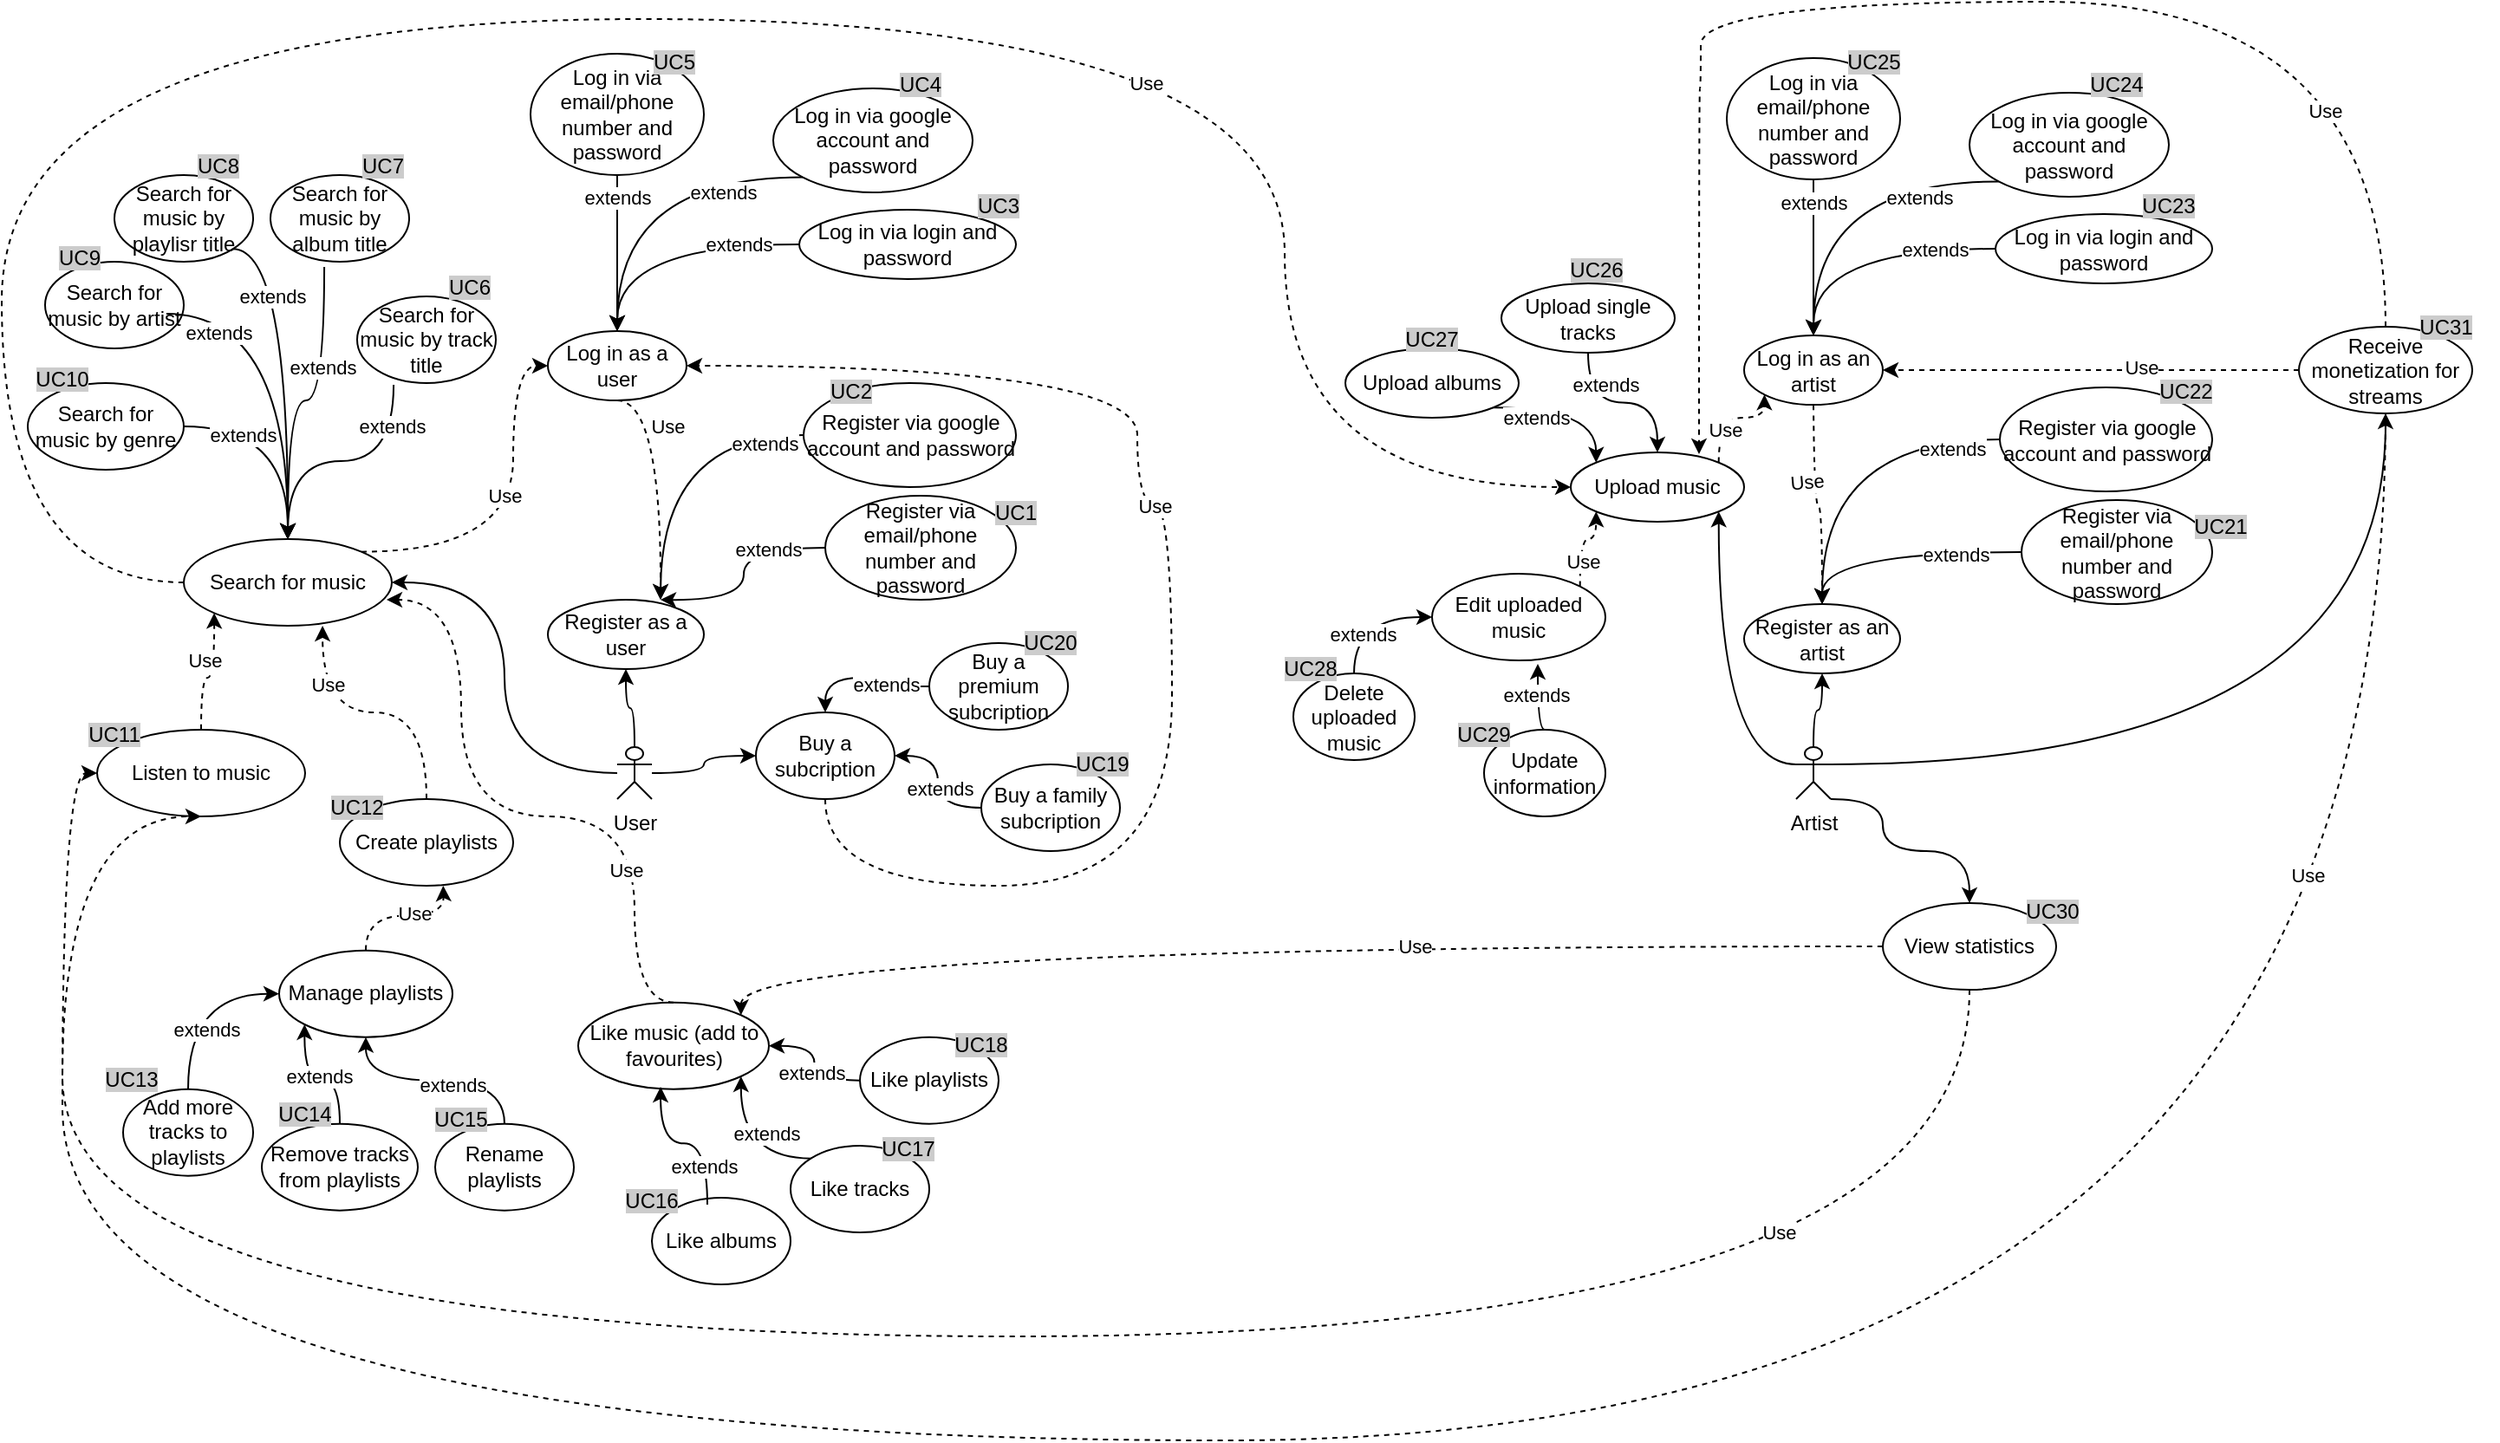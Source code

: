 <mxfile version="28.2.7">
  <diagram name="Страница — 1" id="knlP3AcClHmaZSEHz3yp">
    <mxGraphModel dx="1744" dy="946" grid="1" gridSize="10" guides="1" tooltips="1" connect="1" arrows="1" fold="1" page="1" pageScale="1" pageWidth="1600" pageHeight="900" background="#FFFFFF" math="0" shadow="0">
      <root>
        <mxCell id="0" />
        <mxCell id="1" parent="0" />
        <mxCell id="KXmqvFLp9fl_H49O6znO-7" style="edgeStyle=orthogonalEdgeStyle;rounded=0;orthogonalLoop=1;jettySize=auto;html=1;curved=1;entryX=0.5;entryY=1;entryDx=0;entryDy=0;" parent="1" source="KXmqvFLp9fl_H49O6znO-1" target="KXmqvFLp9fl_H49O6znO-29" edge="1">
          <mxGeometry relative="1" as="geometry">
            <mxPoint x="425" y="400" as="targetPoint" />
          </mxGeometry>
        </mxCell>
        <mxCell id="KXmqvFLp9fl_H49O6znO-23" style="edgeStyle=orthogonalEdgeStyle;rounded=0;orthogonalLoop=1;jettySize=auto;html=1;curved=1;entryX=1;entryY=0.5;entryDx=0;entryDy=0;" parent="1" source="KXmqvFLp9fl_H49O6znO-1" target="KXmqvFLp9fl_H49O6znO-44" edge="1">
          <mxGeometry relative="1" as="geometry">
            <mxPoint x="245" y="420" as="targetPoint" />
          </mxGeometry>
        </mxCell>
        <mxCell id="KXmqvFLp9fl_H49O6znO-98" style="edgeStyle=orthogonalEdgeStyle;rounded=0;orthogonalLoop=1;jettySize=auto;html=1;entryX=0;entryY=0.5;entryDx=0;entryDy=0;curved=1;" parent="1" source="KXmqvFLp9fl_H49O6znO-1" target="KXmqvFLp9fl_H49O6znO-97" edge="1">
          <mxGeometry relative="1" as="geometry" />
        </mxCell>
        <mxCell id="KXmqvFLp9fl_H49O6znO-1" value="User" style="shape=umlActor;verticalLabelPosition=bottom;verticalAlign=top;html=1;outlineConnect=0;" parent="1" vertex="1">
          <mxGeometry x="435" y="440" width="20" height="30" as="geometry" />
        </mxCell>
        <mxCell id="KXmqvFLp9fl_H49O6znO-133" style="edgeStyle=orthogonalEdgeStyle;rounded=0;orthogonalLoop=1;jettySize=auto;html=1;exitX=0.5;exitY=0;exitDx=0;exitDy=0;exitPerimeter=0;entryX=0.5;entryY=1;entryDx=0;entryDy=0;curved=1;" parent="1" source="KXmqvFLp9fl_H49O6znO-3" target="KXmqvFLp9fl_H49O6znO-123" edge="1">
          <mxGeometry relative="1" as="geometry" />
        </mxCell>
        <mxCell id="KXmqvFLp9fl_H49O6znO-154" style="edgeStyle=orthogonalEdgeStyle;rounded=0;orthogonalLoop=1;jettySize=auto;html=1;exitX=1;exitY=0.333;exitDx=0;exitDy=0;exitPerimeter=0;entryX=0.5;entryY=1;entryDx=0;entryDy=0;curved=1;" parent="1" source="KXmqvFLp9fl_H49O6znO-3" target="KXmqvFLp9fl_H49O6znO-152" edge="1">
          <mxGeometry relative="1" as="geometry" />
        </mxCell>
        <mxCell id="KXmqvFLp9fl_H49O6znO-159" style="edgeStyle=orthogonalEdgeStyle;rounded=0;orthogonalLoop=1;jettySize=auto;html=1;exitX=1;exitY=1;exitDx=0;exitDy=0;exitPerimeter=0;entryX=0.5;entryY=0;entryDx=0;entryDy=0;curved=1;" parent="1" source="KXmqvFLp9fl_H49O6znO-3" target="KXmqvFLp9fl_H49O6znO-157" edge="1">
          <mxGeometry relative="1" as="geometry">
            <Array as="points">
              <mxPoint x="1165" y="470" />
              <mxPoint x="1165" y="500" />
              <mxPoint x="1215" y="500" />
            </Array>
          </mxGeometry>
        </mxCell>
        <mxCell id="KXmqvFLp9fl_H49O6znO-3" value="Artist" style="shape=umlActor;verticalLabelPosition=bottom;verticalAlign=top;html=1;outlineConnect=0;" parent="1" vertex="1">
          <mxGeometry x="1115" y="440" width="20" height="30" as="geometry" />
        </mxCell>
        <mxCell id="KXmqvFLp9fl_H49O6znO-14" style="edgeStyle=orthogonalEdgeStyle;rounded=0;orthogonalLoop=1;jettySize=auto;html=1;dashed=1;entryX=0.5;entryY=0;entryDx=0;entryDy=0;curved=1;" parent="1" edge="1">
          <mxGeometry relative="1" as="geometry">
            <mxPoint x="435" y="240" as="sourcePoint" />
            <mxPoint x="460" y="355" as="targetPoint" />
          </mxGeometry>
        </mxCell>
        <mxCell id="KXmqvFLp9fl_H49O6znO-15" value="Use" style="edgeLabel;html=1;align=center;verticalAlign=middle;resizable=0;points=[];" parent="KXmqvFLp9fl_H49O6znO-14" vertex="1" connectable="0">
          <mxGeometry x="-0.137" y="4" relative="1" as="geometry">
            <mxPoint x="-1" y="-21" as="offset" />
          </mxGeometry>
        </mxCell>
        <mxCell id="KXmqvFLp9fl_H49O6znO-31" style="edgeStyle=orthogonalEdgeStyle;rounded=0;orthogonalLoop=1;jettySize=auto;html=1;entryX=0.5;entryY=0;entryDx=0;entryDy=0;curved=1;" parent="1" source="KXmqvFLp9fl_H49O6znO-18" edge="1">
          <mxGeometry relative="1" as="geometry">
            <mxPoint x="460" y="355" as="targetPoint" />
          </mxGeometry>
        </mxCell>
        <mxCell id="KXmqvFLp9fl_H49O6znO-35" value="extends" style="edgeLabel;html=1;align=center;verticalAlign=middle;resizable=0;points=[];" parent="KXmqvFLp9fl_H49O6znO-31" vertex="1" connectable="0">
          <mxGeometry x="-0.467" y="1" relative="1" as="geometry">
            <mxPoint as="offset" />
          </mxGeometry>
        </mxCell>
        <mxCell id="KXmqvFLp9fl_H49O6znO-18" value="Register via email/phone number and password" style="ellipse;whiteSpace=wrap;html=1;align=center;" parent="1" vertex="1">
          <mxGeometry x="555" y="295" width="110" height="60" as="geometry" />
        </mxCell>
        <mxCell id="KXmqvFLp9fl_H49O6znO-30" style="edgeStyle=orthogonalEdgeStyle;rounded=0;orthogonalLoop=1;jettySize=auto;html=1;exitX=0;exitY=0.5;exitDx=0;exitDy=0;entryX=0.5;entryY=0;entryDx=0;entryDy=0;curved=1;" parent="1" source="KXmqvFLp9fl_H49O6znO-19" edge="1">
          <mxGeometry relative="1" as="geometry">
            <mxPoint x="460" y="355" as="targetPoint" />
          </mxGeometry>
        </mxCell>
        <mxCell id="KXmqvFLp9fl_H49O6znO-34" value="extends" style="edgeLabel;html=1;align=center;verticalAlign=middle;resizable=0;points=[];" parent="KXmqvFLp9fl_H49O6znO-30" vertex="1" connectable="0">
          <mxGeometry x="-0.512" y="16" relative="1" as="geometry">
            <mxPoint x="20" y="-11" as="offset" />
          </mxGeometry>
        </mxCell>
        <mxCell id="KXmqvFLp9fl_H49O6znO-19" value="Register via google account and password" style="ellipse;whiteSpace=wrap;html=1;align=center;" parent="1" vertex="1">
          <mxGeometry x="542.5" y="230" width="122.5" height="60" as="geometry" />
        </mxCell>
        <mxCell id="KXmqvFLp9fl_H49O6znO-20" value="Log in via email/phone number and password" style="ellipse;whiteSpace=wrap;html=1;align=center;" parent="1" vertex="1">
          <mxGeometry x="385" y="40" width="100" height="70" as="geometry" />
        </mxCell>
        <mxCell id="KXmqvFLp9fl_H49O6znO-21" value="Log in via google account and password" style="ellipse;whiteSpace=wrap;html=1;align=center;" parent="1" vertex="1">
          <mxGeometry x="525" y="60" width="115" height="60" as="geometry" />
        </mxCell>
        <mxCell id="KXmqvFLp9fl_H49O6znO-22" value="Log in via login and password" style="ellipse;whiteSpace=wrap;html=1;align=center;" parent="1" vertex="1">
          <mxGeometry x="540" y="130" width="125" height="40" as="geometry" />
        </mxCell>
        <mxCell id="KXmqvFLp9fl_H49O6znO-24" value="Search for music by track title" style="ellipse;whiteSpace=wrap;html=1;align=center;" parent="1" vertex="1">
          <mxGeometry x="285" y="180" width="80" height="50" as="geometry" />
        </mxCell>
        <mxCell id="KXmqvFLp9fl_H49O6znO-25" value="Search for music by genre" style="ellipse;whiteSpace=wrap;html=1;align=center;" parent="1" vertex="1">
          <mxGeometry x="95" y="230" width="90" height="50" as="geometry" />
        </mxCell>
        <mxCell id="KXmqvFLp9fl_H49O6znO-26" value="Search for music by artist" style="ellipse;whiteSpace=wrap;html=1;align=center;" parent="1" vertex="1">
          <mxGeometry x="105" y="160" width="80" height="50" as="geometry" />
        </mxCell>
        <mxCell id="KXmqvFLp9fl_H49O6znO-27" value="Search for music by album title" style="ellipse;whiteSpace=wrap;html=1;align=center;" parent="1" vertex="1">
          <mxGeometry x="235" y="110" width="80" height="50" as="geometry" />
        </mxCell>
        <mxCell id="KXmqvFLp9fl_H49O6znO-28" value="Search for music by playlisr title" style="ellipse;whiteSpace=wrap;html=1;align=center;" parent="1" vertex="1">
          <mxGeometry x="145" y="110" width="80" height="50" as="geometry" />
        </mxCell>
        <mxCell id="KXmqvFLp9fl_H49O6znO-29" value="Register as a user" style="ellipse;whiteSpace=wrap;html=1;align=center;" parent="1" vertex="1">
          <mxGeometry x="395" y="355" width="90" height="40" as="geometry" />
        </mxCell>
        <mxCell id="KXmqvFLp9fl_H49O6znO-37" value="Log in as a user" style="ellipse;whiteSpace=wrap;html=1;align=center;" parent="1" vertex="1">
          <mxGeometry x="395" y="200" width="80" height="40" as="geometry" />
        </mxCell>
        <mxCell id="KXmqvFLp9fl_H49O6znO-38" style="edgeStyle=orthogonalEdgeStyle;rounded=0;orthogonalLoop=1;jettySize=auto;html=1;exitX=0.5;exitY=1;exitDx=0;exitDy=0;entryX=0.5;entryY=0;entryDx=0;entryDy=0;curved=1;" parent="1" source="KXmqvFLp9fl_H49O6znO-20" target="KXmqvFLp9fl_H49O6znO-37" edge="1">
          <mxGeometry relative="1" as="geometry">
            <mxPoint x="578" y="150" as="sourcePoint" />
            <mxPoint x="495" y="245" as="targetPoint" />
          </mxGeometry>
        </mxCell>
        <mxCell id="KXmqvFLp9fl_H49O6znO-39" value="extends" style="edgeLabel;html=1;align=center;verticalAlign=middle;resizable=0;points=[];" parent="KXmqvFLp9fl_H49O6znO-38" vertex="1" connectable="0">
          <mxGeometry x="-0.512" y="16" relative="1" as="geometry">
            <mxPoint x="-16" y="-9" as="offset" />
          </mxGeometry>
        </mxCell>
        <mxCell id="KXmqvFLp9fl_H49O6znO-40" style="edgeStyle=orthogonalEdgeStyle;rounded=0;orthogonalLoop=1;jettySize=auto;html=1;exitX=0;exitY=1;exitDx=0;exitDy=0;curved=1;" parent="1" source="KXmqvFLp9fl_H49O6znO-21" edge="1">
          <mxGeometry relative="1" as="geometry">
            <mxPoint x="554.998" y="119.999" as="sourcePoint" />
            <mxPoint x="435" y="200" as="targetPoint" />
          </mxGeometry>
        </mxCell>
        <mxCell id="KXmqvFLp9fl_H49O6znO-41" value="extends" style="edgeLabel;html=1;align=center;verticalAlign=middle;resizable=0;points=[];" parent="KXmqvFLp9fl_H49O6znO-40" vertex="1" connectable="0">
          <mxGeometry x="-0.512" y="16" relative="1" as="geometry">
            <mxPoint x="1" y="-7" as="offset" />
          </mxGeometry>
        </mxCell>
        <mxCell id="KXmqvFLp9fl_H49O6znO-42" style="edgeStyle=orthogonalEdgeStyle;rounded=0;orthogonalLoop=1;jettySize=auto;html=1;exitX=0;exitY=0.5;exitDx=0;exitDy=0;curved=1;entryX=0.5;entryY=0;entryDx=0;entryDy=0;" parent="1" source="KXmqvFLp9fl_H49O6znO-22" target="KXmqvFLp9fl_H49O6znO-37" edge="1">
          <mxGeometry relative="1" as="geometry">
            <mxPoint x="612" y="170" as="sourcePoint" />
            <mxPoint x="505" y="259" as="targetPoint" />
          </mxGeometry>
        </mxCell>
        <mxCell id="KXmqvFLp9fl_H49O6znO-43" value="extends" style="edgeLabel;html=1;align=center;verticalAlign=middle;resizable=0;points=[];" parent="KXmqvFLp9fl_H49O6znO-42" vertex="1" connectable="0">
          <mxGeometry x="-0.512" y="16" relative="1" as="geometry">
            <mxPoint x="3" y="-16" as="offset" />
          </mxGeometry>
        </mxCell>
        <mxCell id="KXmqvFLp9fl_H49O6znO-89" style="edgeStyle=orthogonalEdgeStyle;rounded=0;orthogonalLoop=1;jettySize=auto;html=1;exitX=1;exitY=0;exitDx=0;exitDy=0;entryX=0;entryY=0.5;entryDx=0;entryDy=0;curved=1;dashed=1;" parent="1" source="KXmqvFLp9fl_H49O6znO-44" target="KXmqvFLp9fl_H49O6znO-37" edge="1">
          <mxGeometry relative="1" as="geometry">
            <Array as="points">
              <mxPoint x="375" y="327" />
              <mxPoint x="375" y="220" />
            </Array>
          </mxGeometry>
        </mxCell>
        <mxCell id="KXmqvFLp9fl_H49O6znO-90" value="Use" style="edgeLabel;html=1;align=center;verticalAlign=middle;resizable=0;points=[];" parent="KXmqvFLp9fl_H49O6znO-89" vertex="1" connectable="0">
          <mxGeometry x="-0.065" y="3" relative="1" as="geometry">
            <mxPoint x="-2" y="-20" as="offset" />
          </mxGeometry>
        </mxCell>
        <mxCell id="tTK9sxpmBcT9ZHNjT3en-4" style="edgeStyle=orthogonalEdgeStyle;rounded=0;orthogonalLoop=1;jettySize=auto;html=1;entryX=0;entryY=0.5;entryDx=0;entryDy=0;exitX=0;exitY=0.5;exitDx=0;exitDy=0;curved=1;dashed=1;" parent="1" source="KXmqvFLp9fl_H49O6znO-44" target="KXmqvFLp9fl_H49O6znO-134" edge="1">
          <mxGeometry relative="1" as="geometry">
            <Array as="points">
              <mxPoint x="80" y="345" />
              <mxPoint x="80" y="20" />
              <mxPoint x="820" y="20" />
              <mxPoint x="820" y="290" />
            </Array>
          </mxGeometry>
        </mxCell>
        <mxCell id="tTK9sxpmBcT9ZHNjT3en-5" value="Use" style="edgeLabel;html=1;align=center;verticalAlign=middle;resizable=0;points=[];" parent="tTK9sxpmBcT9ZHNjT3en-4" vertex="1" connectable="0">
          <mxGeometry x="0.357" y="-37" relative="1" as="geometry">
            <mxPoint x="1" as="offset" />
          </mxGeometry>
        </mxCell>
        <mxCell id="KXmqvFLp9fl_H49O6znO-44" value="Search for music" style="ellipse;whiteSpace=wrap;html=1;align=center;" parent="1" vertex="1">
          <mxGeometry x="185" y="320" width="120" height="50" as="geometry" />
        </mxCell>
        <mxCell id="KXmqvFLp9fl_H49O6znO-45" style="edgeStyle=orthogonalEdgeStyle;rounded=0;orthogonalLoop=1;jettySize=auto;html=1;entryX=0.5;entryY=0;entryDx=0;entryDy=0;curved=1;exitX=1;exitY=0.5;exitDx=0;exitDy=0;" parent="1" source="KXmqvFLp9fl_H49O6znO-25" target="KXmqvFLp9fl_H49O6znO-44" edge="1">
          <mxGeometry relative="1" as="geometry">
            <mxPoint x="330" y="290" as="sourcePoint" />
            <mxPoint x="235" y="320" as="targetPoint" />
          </mxGeometry>
        </mxCell>
        <mxCell id="KXmqvFLp9fl_H49O6znO-46" value="extends" style="edgeLabel;html=1;align=center;verticalAlign=middle;resizable=0;points=[];" parent="KXmqvFLp9fl_H49O6znO-45" vertex="1" connectable="0">
          <mxGeometry x="-0.467" y="1" relative="1" as="geometry">
            <mxPoint y="6" as="offset" />
          </mxGeometry>
        </mxCell>
        <mxCell id="KXmqvFLp9fl_H49O6znO-47" style="edgeStyle=orthogonalEdgeStyle;rounded=0;orthogonalLoop=1;jettySize=auto;html=1;entryX=0.5;entryY=0;entryDx=0;entryDy=0;curved=1;exitX=1;exitY=0.5;exitDx=0;exitDy=0;" parent="1" target="KXmqvFLp9fl_H49O6znO-44" edge="1">
          <mxGeometry relative="1" as="geometry">
            <mxPoint x="175" y="190" as="sourcePoint" />
            <mxPoint x="225" y="255" as="targetPoint" />
          </mxGeometry>
        </mxCell>
        <mxCell id="KXmqvFLp9fl_H49O6znO-48" value="extends" style="edgeLabel;html=1;align=center;verticalAlign=middle;resizable=0;points=[];" parent="KXmqvFLp9fl_H49O6znO-47" vertex="1" connectable="0">
          <mxGeometry x="-0.467" y="1" relative="1" as="geometry">
            <mxPoint x="-23" y="11" as="offset" />
          </mxGeometry>
        </mxCell>
        <mxCell id="KXmqvFLp9fl_H49O6znO-49" style="edgeStyle=orthogonalEdgeStyle;rounded=0;orthogonalLoop=1;jettySize=auto;html=1;curved=1;exitX=1;exitY=1;exitDx=0;exitDy=0;" parent="1" source="KXmqvFLp9fl_H49O6znO-28" edge="1">
          <mxGeometry relative="1" as="geometry">
            <mxPoint x="235" y="250" as="sourcePoint" />
            <mxPoint x="245" y="320" as="targetPoint" />
          </mxGeometry>
        </mxCell>
        <mxCell id="KXmqvFLp9fl_H49O6znO-50" value="extends" style="edgeLabel;html=1;align=center;verticalAlign=middle;resizable=0;points=[];" parent="KXmqvFLp9fl_H49O6znO-49" vertex="1" connectable="0">
          <mxGeometry x="-0.467" y="1" relative="1" as="geometry">
            <mxPoint x="-11" y="6" as="offset" />
          </mxGeometry>
        </mxCell>
        <mxCell id="KXmqvFLp9fl_H49O6znO-51" style="edgeStyle=orthogonalEdgeStyle;rounded=0;orthogonalLoop=1;jettySize=auto;html=1;curved=1;exitX=0.388;exitY=1.06;exitDx=0;exitDy=0;exitPerimeter=0;entryX=0.5;entryY=0;entryDx=0;entryDy=0;" parent="1" source="KXmqvFLp9fl_H49O6znO-27" target="KXmqvFLp9fl_H49O6znO-44" edge="1">
          <mxGeometry relative="1" as="geometry">
            <mxPoint x="235" y="240" as="sourcePoint" />
            <mxPoint x="267" y="407" as="targetPoint" />
          </mxGeometry>
        </mxCell>
        <mxCell id="KXmqvFLp9fl_H49O6znO-52" value="extends" style="edgeLabel;html=1;align=center;verticalAlign=middle;resizable=0;points=[];" parent="KXmqvFLp9fl_H49O6znO-51" vertex="1" connectable="0">
          <mxGeometry x="-0.467" y="1" relative="1" as="geometry">
            <mxPoint x="-2" y="10" as="offset" />
          </mxGeometry>
        </mxCell>
        <mxCell id="KXmqvFLp9fl_H49O6znO-53" style="edgeStyle=orthogonalEdgeStyle;rounded=0;orthogonalLoop=1;jettySize=auto;html=1;curved=1;exitX=0.263;exitY=1.02;exitDx=0;exitDy=0;exitPerimeter=0;" parent="1" source="KXmqvFLp9fl_H49O6znO-24" edge="1">
          <mxGeometry relative="1" as="geometry">
            <mxPoint x="285" y="230" as="sourcePoint" />
            <mxPoint x="245" y="320" as="targetPoint" />
          </mxGeometry>
        </mxCell>
        <mxCell id="KXmqvFLp9fl_H49O6znO-54" value="extends" style="edgeLabel;html=1;align=center;verticalAlign=middle;resizable=0;points=[];" parent="KXmqvFLp9fl_H49O6znO-53" vertex="1" connectable="0">
          <mxGeometry x="-0.467" y="1" relative="1" as="geometry">
            <mxPoint x="-2" y="-16" as="offset" />
          </mxGeometry>
        </mxCell>
        <mxCell id="KXmqvFLp9fl_H49O6znO-55" value="Listen to music" style="ellipse;whiteSpace=wrap;html=1;align=center;" parent="1" vertex="1">
          <mxGeometry x="135" y="430" width="120" height="50" as="geometry" />
        </mxCell>
        <mxCell id="KXmqvFLp9fl_H49O6znO-56" style="edgeStyle=orthogonalEdgeStyle;rounded=0;orthogonalLoop=1;jettySize=auto;html=1;dashed=1;entryX=0;entryY=1;entryDx=0;entryDy=0;curved=1;exitX=0.5;exitY=0;exitDx=0;exitDy=0;" parent="1" source="KXmqvFLp9fl_H49O6znO-55" target="KXmqvFLp9fl_H49O6znO-44" edge="1">
          <mxGeometry relative="1" as="geometry">
            <mxPoint x="245" y="420" as="sourcePoint" />
            <mxPoint x="270" y="535" as="targetPoint" />
          </mxGeometry>
        </mxCell>
        <mxCell id="KXmqvFLp9fl_H49O6znO-57" value="Use" style="edgeLabel;html=1;align=center;verticalAlign=middle;resizable=0;points=[];" parent="KXmqvFLp9fl_H49O6znO-56" vertex="1" connectable="0">
          <mxGeometry x="-0.137" y="4" relative="1" as="geometry">
            <mxPoint x="-1" y="-6" as="offset" />
          </mxGeometry>
        </mxCell>
        <mxCell id="KXmqvFLp9fl_H49O6znO-58" value="Create playlists" style="ellipse;whiteSpace=wrap;html=1;align=center;" parent="1" vertex="1">
          <mxGeometry x="275" y="470" width="100" height="50" as="geometry" />
        </mxCell>
        <mxCell id="KXmqvFLp9fl_H49O6znO-66" style="edgeStyle=orthogonalEdgeStyle;rounded=0;orthogonalLoop=1;jettySize=auto;html=1;entryX=0;entryY=1;entryDx=0;entryDy=0;curved=1;dashed=1;" parent="1" source="KXmqvFLp9fl_H49O6znO-59" edge="1">
          <mxGeometry relative="1" as="geometry">
            <mxPoint x="334.645" y="519.998" as="targetPoint" />
          </mxGeometry>
        </mxCell>
        <mxCell id="KXmqvFLp9fl_H49O6znO-67" value="Use" style="edgeLabel;html=1;align=center;verticalAlign=middle;resizable=0;points=[];" parent="KXmqvFLp9fl_H49O6znO-66" vertex="1" connectable="0">
          <mxGeometry x="0.147" y="2" relative="1" as="geometry">
            <mxPoint as="offset" />
          </mxGeometry>
        </mxCell>
        <mxCell id="KXmqvFLp9fl_H49O6znO-59" value="Manage playlists" style="ellipse;whiteSpace=wrap;html=1;align=center;" parent="1" vertex="1">
          <mxGeometry x="240" y="557.32" width="100" height="50" as="geometry" />
        </mxCell>
        <mxCell id="KXmqvFLp9fl_H49O6znO-60" value="Add more tracks to playlists" style="ellipse;whiteSpace=wrap;html=1;align=center;" parent="1" vertex="1">
          <mxGeometry x="150" y="637.32" width="75" height="50" as="geometry" />
        </mxCell>
        <mxCell id="KXmqvFLp9fl_H49O6znO-70" style="edgeStyle=orthogonalEdgeStyle;rounded=0;orthogonalLoop=1;jettySize=auto;html=1;entryX=0;entryY=1;entryDx=0;entryDy=0;curved=1;" parent="1" source="KXmqvFLp9fl_H49O6znO-61" target="KXmqvFLp9fl_H49O6znO-59" edge="1">
          <mxGeometry relative="1" as="geometry" />
        </mxCell>
        <mxCell id="KXmqvFLp9fl_H49O6znO-73" value="extends" style="edgeLabel;html=1;align=center;verticalAlign=middle;resizable=0;points=[];" parent="KXmqvFLp9fl_H49O6znO-70" vertex="1" connectable="0">
          <mxGeometry x="-0.037" y="-3" relative="1" as="geometry">
            <mxPoint as="offset" />
          </mxGeometry>
        </mxCell>
        <mxCell id="KXmqvFLp9fl_H49O6znO-61" value="Remove tracks from playlists" style="ellipse;whiteSpace=wrap;html=1;align=center;" parent="1" vertex="1">
          <mxGeometry x="230" y="657.32" width="90" height="50" as="geometry" />
        </mxCell>
        <mxCell id="KXmqvFLp9fl_H49O6znO-71" style="edgeStyle=orthogonalEdgeStyle;rounded=0;orthogonalLoop=1;jettySize=auto;html=1;entryX=0.5;entryY=1;entryDx=0;entryDy=0;curved=1;" parent="1" source="KXmqvFLp9fl_H49O6znO-63" target="KXmqvFLp9fl_H49O6znO-59" edge="1">
          <mxGeometry relative="1" as="geometry" />
        </mxCell>
        <mxCell id="KXmqvFLp9fl_H49O6znO-74" value="extends" style="edgeLabel;html=1;align=center;verticalAlign=middle;resizable=0;points=[];" parent="KXmqvFLp9fl_H49O6znO-71" vertex="1" connectable="0">
          <mxGeometry x="-0.143" y="2" relative="1" as="geometry">
            <mxPoint as="offset" />
          </mxGeometry>
        </mxCell>
        <mxCell id="KXmqvFLp9fl_H49O6znO-63" value="Rename playlists" style="ellipse;whiteSpace=wrap;html=1;align=center;" parent="1" vertex="1">
          <mxGeometry x="330" y="657.32" width="80" height="50" as="geometry" />
        </mxCell>
        <mxCell id="KXmqvFLp9fl_H49O6znO-64" style="edgeStyle=orthogonalEdgeStyle;rounded=0;orthogonalLoop=1;jettySize=auto;html=1;entryX=0.667;entryY=1;entryDx=0;entryDy=0;entryPerimeter=0;curved=1;dashed=1;" parent="1" source="KXmqvFLp9fl_H49O6znO-58" target="KXmqvFLp9fl_H49O6znO-44" edge="1">
          <mxGeometry relative="1" as="geometry" />
        </mxCell>
        <mxCell id="KXmqvFLp9fl_H49O6znO-65" value="Use" style="edgeLabel;html=1;align=center;verticalAlign=middle;resizable=0;points=[];" parent="KXmqvFLp9fl_H49O6znO-64" vertex="1" connectable="0">
          <mxGeometry x="0.575" y="-3" relative="1" as="geometry">
            <mxPoint as="offset" />
          </mxGeometry>
        </mxCell>
        <mxCell id="KXmqvFLp9fl_H49O6znO-69" style="edgeStyle=orthogonalEdgeStyle;rounded=0;orthogonalLoop=1;jettySize=auto;html=1;entryX=0;entryY=0.5;entryDx=0;entryDy=0;curved=1;exitX=0.5;exitY=0;exitDx=0;exitDy=0;" parent="1" source="KXmqvFLp9fl_H49O6znO-60" target="KXmqvFLp9fl_H49O6znO-59" edge="1">
          <mxGeometry relative="1" as="geometry" />
        </mxCell>
        <mxCell id="KXmqvFLp9fl_H49O6znO-72" value="extends" style="edgeLabel;html=1;align=center;verticalAlign=middle;resizable=0;points=[];" parent="KXmqvFLp9fl_H49O6znO-69" vertex="1" connectable="0">
          <mxGeometry x="-0.35" y="-1" relative="1" as="geometry">
            <mxPoint x="9" as="offset" />
          </mxGeometry>
        </mxCell>
        <mxCell id="KXmqvFLp9fl_H49O6znO-76" value="Like music (add to favourites)" style="ellipse;whiteSpace=wrap;html=1;align=center;" parent="1" vertex="1">
          <mxGeometry x="412.5" y="587.32" width="110" height="50" as="geometry" />
        </mxCell>
        <mxCell id="KXmqvFLp9fl_H49O6znO-77" style="edgeStyle=orthogonalEdgeStyle;rounded=0;orthogonalLoop=1;jettySize=auto;html=1;entryX=0.975;entryY=0.7;entryDx=0;entryDy=0;entryPerimeter=0;curved=1;exitX=0.5;exitY=0;exitDx=0;exitDy=0;dashed=1;" parent="1" source="KXmqvFLp9fl_H49O6znO-76" target="KXmqvFLp9fl_H49O6znO-44" edge="1">
          <mxGeometry relative="1" as="geometry">
            <Array as="points">
              <mxPoint x="445" y="587" />
              <mxPoint x="445" y="480" />
              <mxPoint x="345" y="480" />
              <mxPoint x="345" y="355" />
            </Array>
          </mxGeometry>
        </mxCell>
        <mxCell id="KXmqvFLp9fl_H49O6znO-78" value="Use" style="edgeLabel;html=1;align=center;verticalAlign=middle;resizable=0;points=[];" parent="KXmqvFLp9fl_H49O6znO-77" vertex="1" connectable="0">
          <mxGeometry x="-0.503" relative="1" as="geometry">
            <mxPoint x="-5" as="offset" />
          </mxGeometry>
        </mxCell>
        <mxCell id="KXmqvFLp9fl_H49O6znO-79" value="Like playlists" style="ellipse;whiteSpace=wrap;html=1;align=center;" parent="1" vertex="1">
          <mxGeometry x="575" y="607.32" width="80" height="50" as="geometry" />
        </mxCell>
        <mxCell id="KXmqvFLp9fl_H49O6znO-80" value="Like tracks" style="ellipse;whiteSpace=wrap;html=1;align=center;" parent="1" vertex="1">
          <mxGeometry x="535" y="670" width="80" height="50" as="geometry" />
        </mxCell>
        <mxCell id="KXmqvFLp9fl_H49O6znO-81" value="Like albums" style="ellipse;whiteSpace=wrap;html=1;align=center;" parent="1" vertex="1">
          <mxGeometry x="455" y="700" width="80" height="50" as="geometry" />
        </mxCell>
        <mxCell id="KXmqvFLp9fl_H49O6znO-82" style="edgeStyle=orthogonalEdgeStyle;rounded=0;orthogonalLoop=1;jettySize=auto;html=1;entryX=1;entryY=0.5;entryDx=0;entryDy=0;curved=1;exitX=0;exitY=0.5;exitDx=0;exitDy=0;" parent="1" source="KXmqvFLp9fl_H49O6znO-79" target="KXmqvFLp9fl_H49O6znO-76" edge="1">
          <mxGeometry relative="1" as="geometry">
            <mxPoint x="645" y="710" as="sourcePoint" />
            <mxPoint x="565" y="660" as="targetPoint" />
          </mxGeometry>
        </mxCell>
        <mxCell id="KXmqvFLp9fl_H49O6znO-83" value="extends" style="edgeLabel;html=1;align=center;verticalAlign=middle;resizable=0;points=[];" parent="KXmqvFLp9fl_H49O6znO-82" vertex="1" connectable="0">
          <mxGeometry x="-0.143" y="2" relative="1" as="geometry">
            <mxPoint as="offset" />
          </mxGeometry>
        </mxCell>
        <mxCell id="KXmqvFLp9fl_H49O6znO-84" style="edgeStyle=orthogonalEdgeStyle;rounded=0;orthogonalLoop=1;jettySize=auto;html=1;entryX=1;entryY=1;entryDx=0;entryDy=0;curved=1;exitX=0;exitY=0;exitDx=0;exitDy=0;" parent="1" source="KXmqvFLp9fl_H49O6znO-80" target="KXmqvFLp9fl_H49O6znO-76" edge="1">
          <mxGeometry relative="1" as="geometry">
            <mxPoint x="525" y="707" as="sourcePoint" />
            <mxPoint x="505" y="650" as="targetPoint" />
          </mxGeometry>
        </mxCell>
        <mxCell id="KXmqvFLp9fl_H49O6znO-85" value="extends" style="edgeLabel;html=1;align=center;verticalAlign=middle;resizable=0;points=[];" parent="KXmqvFLp9fl_H49O6znO-84" vertex="1" connectable="0">
          <mxGeometry x="-0.037" y="-3" relative="1" as="geometry">
            <mxPoint x="11" y="-13" as="offset" />
          </mxGeometry>
        </mxCell>
        <mxCell id="KXmqvFLp9fl_H49O6znO-86" style="edgeStyle=orthogonalEdgeStyle;rounded=0;orthogonalLoop=1;jettySize=auto;html=1;entryX=0.432;entryY=0.974;entryDx=0;entryDy=0;curved=1;exitX=0.4;exitY=0.08;exitDx=0;exitDy=0;entryPerimeter=0;exitPerimeter=0;" parent="1" source="KXmqvFLp9fl_H49O6znO-81" target="KXmqvFLp9fl_H49O6znO-76" edge="1">
          <mxGeometry relative="1" as="geometry">
            <mxPoint x="465" y="725" as="sourcePoint" />
            <mxPoint x="515" y="670" as="targetPoint" />
          </mxGeometry>
        </mxCell>
        <mxCell id="KXmqvFLp9fl_H49O6znO-87" value="extends" style="edgeLabel;html=1;align=center;verticalAlign=middle;resizable=0;points=[];" parent="KXmqvFLp9fl_H49O6znO-86" vertex="1" connectable="0">
          <mxGeometry x="-0.35" y="-1" relative="1" as="geometry">
            <mxPoint x="-3" y="9" as="offset" />
          </mxGeometry>
        </mxCell>
        <mxCell id="KXmqvFLp9fl_H49O6znO-97" value="Buy a subcription" style="ellipse;whiteSpace=wrap;html=1;align=center;" parent="1" vertex="1">
          <mxGeometry x="515" y="420" width="80" height="50" as="geometry" />
        </mxCell>
        <mxCell id="KXmqvFLp9fl_H49O6znO-100" style="edgeStyle=orthogonalEdgeStyle;rounded=0;orthogonalLoop=1;jettySize=auto;html=1;curved=1;entryX=0.5;entryY=0;entryDx=0;entryDy=0;exitX=0;exitY=0.5;exitDx=0;exitDy=0;" parent="1" source="KXmqvFLp9fl_H49O6znO-102" target="KXmqvFLp9fl_H49O6znO-97" edge="1">
          <mxGeometry relative="1" as="geometry">
            <mxPoint x="565" y="380" as="sourcePoint" />
            <mxPoint x="615" y="400" as="targetPoint" />
          </mxGeometry>
        </mxCell>
        <mxCell id="KXmqvFLp9fl_H49O6znO-101" value="extends" style="edgeLabel;html=1;align=center;verticalAlign=middle;resizable=0;points=[];" parent="KXmqvFLp9fl_H49O6znO-100" vertex="1" connectable="0">
          <mxGeometry x="-0.143" y="2" relative="1" as="geometry">
            <mxPoint x="6" y="2" as="offset" />
          </mxGeometry>
        </mxCell>
        <mxCell id="KXmqvFLp9fl_H49O6znO-102" value="Buy a premium subcription" style="ellipse;whiteSpace=wrap;html=1;align=center;" parent="1" vertex="1">
          <mxGeometry x="615" y="380" width="80" height="50" as="geometry" />
        </mxCell>
        <mxCell id="KXmqvFLp9fl_H49O6znO-103" value="Buy a family subcription" style="ellipse;whiteSpace=wrap;html=1;align=center;" parent="1" vertex="1">
          <mxGeometry x="645" y="450" width="80" height="50" as="geometry" />
        </mxCell>
        <mxCell id="KXmqvFLp9fl_H49O6znO-105" style="edgeStyle=orthogonalEdgeStyle;rounded=0;orthogonalLoop=1;jettySize=auto;html=1;curved=1;exitX=0;exitY=0.5;exitDx=0;exitDy=0;entryX=1;entryY=0.5;entryDx=0;entryDy=0;" parent="1" source="KXmqvFLp9fl_H49O6znO-103" target="KXmqvFLp9fl_H49O6znO-97" edge="1">
          <mxGeometry relative="1" as="geometry">
            <mxPoint x="625" y="490" as="sourcePoint" />
            <mxPoint x="605" y="430" as="targetPoint" />
          </mxGeometry>
        </mxCell>
        <mxCell id="KXmqvFLp9fl_H49O6znO-106" value="extends" style="edgeLabel;html=1;align=center;verticalAlign=middle;resizable=0;points=[];" parent="KXmqvFLp9fl_H49O6znO-105" vertex="1" connectable="0">
          <mxGeometry x="-0.143" y="2" relative="1" as="geometry">
            <mxPoint x="3" y="-2" as="offset" />
          </mxGeometry>
        </mxCell>
        <mxCell id="KXmqvFLp9fl_H49O6znO-109" style="edgeStyle=orthogonalEdgeStyle;rounded=0;orthogonalLoop=1;jettySize=auto;html=1;exitX=0.5;exitY=1;exitDx=0;exitDy=0;entryX=1;entryY=0.5;entryDx=0;entryDy=0;curved=1;dashed=1;" parent="1" source="KXmqvFLp9fl_H49O6znO-97" target="KXmqvFLp9fl_H49O6znO-37" edge="1">
          <mxGeometry relative="1" as="geometry">
            <mxPoint x="547" y="412" as="sourcePoint" />
            <mxPoint x="505" y="360" as="targetPoint" />
            <Array as="points">
              <mxPoint x="555" y="520" />
              <mxPoint x="755" y="520" />
              <mxPoint x="755" y="300" />
              <mxPoint x="735" y="300" />
              <mxPoint x="735" y="220" />
            </Array>
          </mxGeometry>
        </mxCell>
        <mxCell id="KXmqvFLp9fl_H49O6znO-110" value="Use" style="edgeLabel;html=1;align=center;verticalAlign=middle;resizable=0;points=[];" parent="KXmqvFLp9fl_H49O6znO-109" vertex="1" connectable="0">
          <mxGeometry x="0.319" y="2" relative="1" as="geometry">
            <mxPoint x="12" y="58" as="offset" />
          </mxGeometry>
        </mxCell>
        <mxCell id="KXmqvFLp9fl_H49O6znO-112" style="edgeStyle=orthogonalEdgeStyle;rounded=0;orthogonalLoop=1;jettySize=auto;html=1;dashed=1;entryX=0.5;entryY=0;entryDx=0;entryDy=0;curved=1;" parent="1" target="KXmqvFLp9fl_H49O6znO-123" edge="1">
          <mxGeometry relative="1" as="geometry">
            <mxPoint x="1125" y="242.5" as="sourcePoint" />
            <mxPoint x="1150" y="357.5" as="targetPoint" />
          </mxGeometry>
        </mxCell>
        <mxCell id="KXmqvFLp9fl_H49O6znO-113" value="Use" style="edgeLabel;html=1;align=center;verticalAlign=middle;resizable=0;points=[];rotation=-5;" parent="KXmqvFLp9fl_H49O6znO-112" vertex="1" connectable="0">
          <mxGeometry x="-0.137" y="4" relative="1" as="geometry">
            <mxPoint x="-9" y="-7" as="offset" />
          </mxGeometry>
        </mxCell>
        <mxCell id="KXmqvFLp9fl_H49O6znO-114" style="edgeStyle=orthogonalEdgeStyle;rounded=0;orthogonalLoop=1;jettySize=auto;html=1;entryX=0.5;entryY=0;entryDx=0;entryDy=0;curved=1;" parent="1" source="KXmqvFLp9fl_H49O6znO-116" target="KXmqvFLp9fl_H49O6znO-123" edge="1">
          <mxGeometry relative="1" as="geometry">
            <mxPoint x="1150" y="357.5" as="targetPoint" />
          </mxGeometry>
        </mxCell>
        <mxCell id="KXmqvFLp9fl_H49O6znO-115" value="extends" style="edgeLabel;html=1;align=center;verticalAlign=middle;resizable=0;points=[];" parent="KXmqvFLp9fl_H49O6znO-114" vertex="1" connectable="0">
          <mxGeometry x="-0.467" y="1" relative="1" as="geometry">
            <mxPoint as="offset" />
          </mxGeometry>
        </mxCell>
        <mxCell id="KXmqvFLp9fl_H49O6znO-116" value="Register via email/phone number and password" style="ellipse;whiteSpace=wrap;html=1;align=center;" parent="1" vertex="1">
          <mxGeometry x="1245" y="297.5" width="110" height="60" as="geometry" />
        </mxCell>
        <mxCell id="KXmqvFLp9fl_H49O6znO-117" style="edgeStyle=orthogonalEdgeStyle;rounded=0;orthogonalLoop=1;jettySize=auto;html=1;exitX=0;exitY=0.5;exitDx=0;exitDy=0;entryX=0.5;entryY=0;entryDx=0;entryDy=0;curved=1;" parent="1" source="KXmqvFLp9fl_H49O6znO-119" target="KXmqvFLp9fl_H49O6znO-123" edge="1">
          <mxGeometry relative="1" as="geometry">
            <mxPoint x="1150" y="357.5" as="targetPoint" />
          </mxGeometry>
        </mxCell>
        <mxCell id="KXmqvFLp9fl_H49O6znO-118" value="extends" style="edgeLabel;html=1;align=center;verticalAlign=middle;resizable=0;points=[];" parent="KXmqvFLp9fl_H49O6znO-117" vertex="1" connectable="0">
          <mxGeometry x="-0.512" y="16" relative="1" as="geometry">
            <mxPoint x="20" y="-11" as="offset" />
          </mxGeometry>
        </mxCell>
        <mxCell id="KXmqvFLp9fl_H49O6znO-119" value="Register via google account and password" style="ellipse;whiteSpace=wrap;html=1;align=center;" parent="1" vertex="1">
          <mxGeometry x="1232.5" y="232.5" width="122.5" height="60" as="geometry" />
        </mxCell>
        <mxCell id="KXmqvFLp9fl_H49O6znO-120" value="Log in via email/phone number and password" style="ellipse;whiteSpace=wrap;html=1;align=center;" parent="1" vertex="1">
          <mxGeometry x="1075" y="42.5" width="100" height="70" as="geometry" />
        </mxCell>
        <mxCell id="KXmqvFLp9fl_H49O6znO-121" value="Log in via google account and password" style="ellipse;whiteSpace=wrap;html=1;align=center;" parent="1" vertex="1">
          <mxGeometry x="1215" y="62.5" width="115" height="60" as="geometry" />
        </mxCell>
        <mxCell id="KXmqvFLp9fl_H49O6znO-122" value="Log in via login and password" style="ellipse;whiteSpace=wrap;html=1;align=center;" parent="1" vertex="1">
          <mxGeometry x="1230" y="132.5" width="125" height="40" as="geometry" />
        </mxCell>
        <mxCell id="KXmqvFLp9fl_H49O6znO-166" style="edgeStyle=orthogonalEdgeStyle;rounded=0;orthogonalLoop=1;jettySize=auto;html=1;exitX=0;exitY=0.333;exitDx=0;exitDy=0;entryX=1;entryY=1;entryDx=0;entryDy=0;curved=1;exitPerimeter=0;" parent="1" source="KXmqvFLp9fl_H49O6znO-3" target="KXmqvFLp9fl_H49O6znO-134" edge="1">
          <mxGeometry relative="1" as="geometry" />
        </mxCell>
        <mxCell id="KXmqvFLp9fl_H49O6znO-123" value="Register as an artist" style="ellipse;whiteSpace=wrap;html=1;align=center;" parent="1" vertex="1">
          <mxGeometry x="1085" y="357.5" width="90" height="40" as="geometry" />
        </mxCell>
        <mxCell id="KXmqvFLp9fl_H49O6znO-124" value="Log in as an artist" style="ellipse;whiteSpace=wrap;html=1;align=center;" parent="1" vertex="1">
          <mxGeometry x="1085" y="202.5" width="80" height="40" as="geometry" />
        </mxCell>
        <mxCell id="KXmqvFLp9fl_H49O6znO-125" style="edgeStyle=orthogonalEdgeStyle;rounded=0;orthogonalLoop=1;jettySize=auto;html=1;exitX=0.5;exitY=1;exitDx=0;exitDy=0;entryX=0.5;entryY=0;entryDx=0;entryDy=0;curved=1;" parent="1" source="KXmqvFLp9fl_H49O6znO-120" target="KXmqvFLp9fl_H49O6znO-124" edge="1">
          <mxGeometry relative="1" as="geometry">
            <mxPoint x="1268" y="152.5" as="sourcePoint" />
            <mxPoint x="1185" y="247.5" as="targetPoint" />
          </mxGeometry>
        </mxCell>
        <mxCell id="KXmqvFLp9fl_H49O6znO-126" value="extends" style="edgeLabel;html=1;align=center;verticalAlign=middle;resizable=0;points=[];" parent="KXmqvFLp9fl_H49O6znO-125" vertex="1" connectable="0">
          <mxGeometry x="-0.512" y="16" relative="1" as="geometry">
            <mxPoint x="-16" y="-9" as="offset" />
          </mxGeometry>
        </mxCell>
        <mxCell id="KXmqvFLp9fl_H49O6znO-127" style="edgeStyle=orthogonalEdgeStyle;rounded=0;orthogonalLoop=1;jettySize=auto;html=1;exitX=0;exitY=1;exitDx=0;exitDy=0;curved=1;" parent="1" source="KXmqvFLp9fl_H49O6znO-121" edge="1">
          <mxGeometry relative="1" as="geometry">
            <mxPoint x="1244.998" y="122.499" as="sourcePoint" />
            <mxPoint x="1125" y="202.5" as="targetPoint" />
          </mxGeometry>
        </mxCell>
        <mxCell id="KXmqvFLp9fl_H49O6znO-128" value="extends" style="edgeLabel;html=1;align=center;verticalAlign=middle;resizable=0;points=[];" parent="KXmqvFLp9fl_H49O6znO-127" vertex="1" connectable="0">
          <mxGeometry x="-0.512" y="16" relative="1" as="geometry">
            <mxPoint x="1" y="-7" as="offset" />
          </mxGeometry>
        </mxCell>
        <mxCell id="KXmqvFLp9fl_H49O6znO-129" style="edgeStyle=orthogonalEdgeStyle;rounded=0;orthogonalLoop=1;jettySize=auto;html=1;exitX=0;exitY=0.5;exitDx=0;exitDy=0;curved=1;entryX=0.5;entryY=0;entryDx=0;entryDy=0;" parent="1" source="KXmqvFLp9fl_H49O6znO-122" target="KXmqvFLp9fl_H49O6znO-124" edge="1">
          <mxGeometry relative="1" as="geometry">
            <mxPoint x="1302" y="172.5" as="sourcePoint" />
            <mxPoint x="1195" y="261.5" as="targetPoint" />
          </mxGeometry>
        </mxCell>
        <mxCell id="KXmqvFLp9fl_H49O6znO-130" value="extends" style="edgeLabel;html=1;align=center;verticalAlign=middle;resizable=0;points=[];" parent="KXmqvFLp9fl_H49O6znO-129" vertex="1" connectable="0">
          <mxGeometry x="-0.512" y="16" relative="1" as="geometry">
            <mxPoint x="3" y="-16" as="offset" />
          </mxGeometry>
        </mxCell>
        <mxCell id="KXmqvFLp9fl_H49O6znO-142" style="edgeStyle=orthogonalEdgeStyle;rounded=0;orthogonalLoop=1;jettySize=auto;html=1;entryX=0.5;entryY=0;entryDx=0;entryDy=0;curved=1;exitX=0.5;exitY=1;exitDx=0;exitDy=0;" parent="1" source="KXmqvFLp9fl_H49O6znO-136" target="KXmqvFLp9fl_H49O6znO-134" edge="1">
          <mxGeometry relative="1" as="geometry">
            <mxPoint x="1025" y="220" as="sourcePoint" />
          </mxGeometry>
        </mxCell>
        <mxCell id="KXmqvFLp9fl_H49O6znO-143" value="extends" style="edgeLabel;html=1;align=center;verticalAlign=middle;resizable=0;points=[];" parent="KXmqvFLp9fl_H49O6znO-142" vertex="1" connectable="0">
          <mxGeometry x="-0.104" y="-3" relative="1" as="geometry">
            <mxPoint x="-5" y="-14" as="offset" />
          </mxGeometry>
        </mxCell>
        <mxCell id="KXmqvFLp9fl_H49O6znO-134" value="Upload music" style="ellipse;whiteSpace=wrap;html=1;align=center;" parent="1" vertex="1">
          <mxGeometry x="985" y="270" width="100" height="40" as="geometry" />
        </mxCell>
        <mxCell id="KXmqvFLp9fl_H49O6znO-139" style="edgeStyle=orthogonalEdgeStyle;rounded=0;orthogonalLoop=1;jettySize=auto;html=1;exitX=1;exitY=0;exitDx=0;exitDy=0;entryX=0;entryY=1;entryDx=0;entryDy=0;curved=1;dashed=1;" parent="1" source="KXmqvFLp9fl_H49O6znO-135" target="KXmqvFLp9fl_H49O6znO-134" edge="1">
          <mxGeometry relative="1" as="geometry" />
        </mxCell>
        <mxCell id="KXmqvFLp9fl_H49O6znO-141" value="Use" style="edgeLabel;html=1;align=center;verticalAlign=middle;resizable=0;points=[];" parent="KXmqvFLp9fl_H49O6znO-139" vertex="1" connectable="0">
          <mxGeometry x="-0.453" y="-1" relative="1" as="geometry">
            <mxPoint as="offset" />
          </mxGeometry>
        </mxCell>
        <mxCell id="KXmqvFLp9fl_H49O6znO-135" value="Edit uploaded music" style="ellipse;whiteSpace=wrap;html=1;align=center;" parent="1" vertex="1">
          <mxGeometry x="905" y="340" width="100" height="50" as="geometry" />
        </mxCell>
        <mxCell id="KXmqvFLp9fl_H49O6znO-136" value="Upload single tracks" style="ellipse;whiteSpace=wrap;html=1;align=center;" parent="1" vertex="1">
          <mxGeometry x="945" y="172.5" width="100" height="40" as="geometry" />
        </mxCell>
        <mxCell id="KXmqvFLp9fl_H49O6znO-144" style="edgeStyle=orthogonalEdgeStyle;rounded=0;orthogonalLoop=1;jettySize=auto;html=1;exitX=1;exitY=1;exitDx=0;exitDy=0;entryX=0;entryY=0;entryDx=0;entryDy=0;curved=1;" parent="1" source="KXmqvFLp9fl_H49O6znO-137" target="KXmqvFLp9fl_H49O6znO-134" edge="1">
          <mxGeometry relative="1" as="geometry" />
        </mxCell>
        <mxCell id="KXmqvFLp9fl_H49O6znO-137" value="Upload albums" style="ellipse;whiteSpace=wrap;html=1;align=center;" parent="1" vertex="1">
          <mxGeometry x="855" y="210" width="100" height="40" as="geometry" />
        </mxCell>
        <mxCell id="KXmqvFLp9fl_H49O6znO-138" style="edgeStyle=orthogonalEdgeStyle;rounded=0;orthogonalLoop=1;jettySize=auto;html=1;exitX=1;exitY=0;exitDx=0;exitDy=0;entryX=0;entryY=1;entryDx=0;entryDy=0;curved=1;dashed=1;" parent="1" source="KXmqvFLp9fl_H49O6znO-134" target="KXmqvFLp9fl_H49O6znO-124" edge="1">
          <mxGeometry relative="1" as="geometry" />
        </mxCell>
        <mxCell id="KXmqvFLp9fl_H49O6znO-140" value="Use" style="edgeLabel;html=1;align=center;verticalAlign=middle;resizable=0;points=[];" parent="KXmqvFLp9fl_H49O6znO-138" vertex="1" connectable="0">
          <mxGeometry x="-0.424" y="-3" relative="1" as="geometry">
            <mxPoint as="offset" />
          </mxGeometry>
        </mxCell>
        <mxCell id="KXmqvFLp9fl_H49O6znO-145" value="extends" style="edgeLabel;html=1;align=center;verticalAlign=middle;resizable=0;points=[];" parent="1" vertex="1" connectable="0">
          <mxGeometry x="965" y="250" as="geometry" />
        </mxCell>
        <mxCell id="KXmqvFLp9fl_H49O6znO-148" style="edgeStyle=orthogonalEdgeStyle;rounded=0;orthogonalLoop=1;jettySize=auto;html=1;exitX=0.5;exitY=0;exitDx=0;exitDy=0;entryX=0;entryY=0.5;entryDx=0;entryDy=0;curved=1;" parent="1" source="KXmqvFLp9fl_H49O6znO-146" target="KXmqvFLp9fl_H49O6znO-135" edge="1">
          <mxGeometry relative="1" as="geometry" />
        </mxCell>
        <mxCell id="KXmqvFLp9fl_H49O6znO-146" value="Delete uploaded music" style="ellipse;whiteSpace=wrap;html=1;align=center;" parent="1" vertex="1">
          <mxGeometry x="825" y="397.5" width="70" height="50" as="geometry" />
        </mxCell>
        <mxCell id="KXmqvFLp9fl_H49O6znO-147" value="Update information" style="ellipse;whiteSpace=wrap;html=1;align=center;" parent="1" vertex="1">
          <mxGeometry x="935" y="430" width="70" height="50" as="geometry" />
        </mxCell>
        <mxCell id="KXmqvFLp9fl_H49O6znO-149" style="edgeStyle=orthogonalEdgeStyle;rounded=0;orthogonalLoop=1;jettySize=auto;html=1;exitX=0.5;exitY=0;exitDx=0;exitDy=0;entryX=0.61;entryY=1.04;entryDx=0;entryDy=0;entryPerimeter=0;curved=1;" parent="1" source="KXmqvFLp9fl_H49O6znO-147" target="KXmqvFLp9fl_H49O6znO-135" edge="1">
          <mxGeometry relative="1" as="geometry" />
        </mxCell>
        <mxCell id="KXmqvFLp9fl_H49O6znO-150" value="extends" style="edgeLabel;html=1;align=center;verticalAlign=middle;resizable=0;points=[];" parent="1" vertex="1" connectable="0">
          <mxGeometry x="865" y="375" as="geometry" />
        </mxCell>
        <mxCell id="KXmqvFLp9fl_H49O6znO-151" value="extends" style="edgeLabel;html=1;align=center;verticalAlign=middle;resizable=0;points=[];" parent="1" vertex="1" connectable="0">
          <mxGeometry x="965" y="410" as="geometry" />
        </mxCell>
        <mxCell id="KXmqvFLp9fl_H49O6znO-155" style="edgeStyle=orthogonalEdgeStyle;rounded=0;orthogonalLoop=1;jettySize=auto;html=1;exitX=0;exitY=0.5;exitDx=0;exitDy=0;entryX=1;entryY=0.5;entryDx=0;entryDy=0;dashed=1;" parent="1" source="KXmqvFLp9fl_H49O6znO-152" target="KXmqvFLp9fl_H49O6znO-124" edge="1">
          <mxGeometry relative="1" as="geometry" />
        </mxCell>
        <mxCell id="KXmqvFLp9fl_H49O6znO-156" value="Use" style="edgeLabel;html=1;align=center;verticalAlign=middle;resizable=0;points=[];" parent="KXmqvFLp9fl_H49O6znO-155" vertex="1" connectable="0">
          <mxGeometry x="-0.242" y="-2" relative="1" as="geometry">
            <mxPoint as="offset" />
          </mxGeometry>
        </mxCell>
        <mxCell id="KXmqvFLp9fl_H49O6znO-164" style="edgeStyle=orthogonalEdgeStyle;rounded=0;orthogonalLoop=1;jettySize=auto;html=1;entryX=0;entryY=0.5;entryDx=0;entryDy=0;curved=1;dashed=1;" parent="1" source="KXmqvFLp9fl_H49O6znO-152" target="KXmqvFLp9fl_H49O6znO-55" edge="1">
          <mxGeometry relative="1" as="geometry">
            <Array as="points">
              <mxPoint x="1455" y="840" />
              <mxPoint x="115" y="840" />
              <mxPoint x="115" y="455" />
            </Array>
          </mxGeometry>
        </mxCell>
        <mxCell id="KXmqvFLp9fl_H49O6znO-165" value="Use" style="edgeLabel;html=1;align=center;verticalAlign=middle;resizable=0;points=[];" parent="KXmqvFLp9fl_H49O6znO-164" vertex="1" connectable="0">
          <mxGeometry x="-0.772" y="-45" relative="1" as="geometry">
            <mxPoint as="offset" />
          </mxGeometry>
        </mxCell>
        <mxCell id="KXmqvFLp9fl_H49O6znO-152" value="Receive monetization for streams" style="ellipse;whiteSpace=wrap;html=1;align=center;" parent="1" vertex="1">
          <mxGeometry x="1405" y="197.5" width="100" height="50" as="geometry" />
        </mxCell>
        <mxCell id="KXmqvFLp9fl_H49O6znO-160" style="edgeStyle=orthogonalEdgeStyle;rounded=0;orthogonalLoop=1;jettySize=auto;html=1;entryX=0.5;entryY=1;entryDx=0;entryDy=0;curved=1;dashed=1;" parent="1" source="KXmqvFLp9fl_H49O6znO-157" target="KXmqvFLp9fl_H49O6znO-55" edge="1">
          <mxGeometry relative="1" as="geometry">
            <Array as="points">
              <mxPoint x="1215" y="780" />
              <mxPoint x="115" y="780" />
              <mxPoint x="115" y="480" />
            </Array>
          </mxGeometry>
        </mxCell>
        <mxCell id="KXmqvFLp9fl_H49O6znO-161" value="Use" style="edgeLabel;html=1;align=center;verticalAlign=middle;resizable=0;points=[];" parent="KXmqvFLp9fl_H49O6znO-160" vertex="1" connectable="0">
          <mxGeometry x="-0.631" y="-60" relative="1" as="geometry">
            <mxPoint as="offset" />
          </mxGeometry>
        </mxCell>
        <mxCell id="KXmqvFLp9fl_H49O6znO-162" style="edgeStyle=orthogonalEdgeStyle;rounded=0;orthogonalLoop=1;jettySize=auto;html=1;exitX=0;exitY=0.5;exitDx=0;exitDy=0;entryX=1;entryY=0;entryDx=0;entryDy=0;curved=1;dashed=1;" parent="1" source="KXmqvFLp9fl_H49O6znO-157" target="KXmqvFLp9fl_H49O6znO-76" edge="1">
          <mxGeometry relative="1" as="geometry" />
        </mxCell>
        <mxCell id="KXmqvFLp9fl_H49O6znO-163" value="Use" style="edgeLabel;html=1;align=center;verticalAlign=middle;resizable=0;points=[];" parent="KXmqvFLp9fl_H49O6znO-162" vertex="1" connectable="0">
          <mxGeometry x="-0.218" y="3" relative="1" as="geometry">
            <mxPoint x="3" y="-3" as="offset" />
          </mxGeometry>
        </mxCell>
        <mxCell id="KXmqvFLp9fl_H49O6znO-157" value="View statistics" style="ellipse;whiteSpace=wrap;html=1;align=center;" parent="1" vertex="1">
          <mxGeometry x="1165" y="530" width="100" height="50" as="geometry" />
        </mxCell>
        <mxCell id="tTK9sxpmBcT9ZHNjT3en-1" style="edgeStyle=orthogonalEdgeStyle;rounded=0;orthogonalLoop=1;jettySize=auto;html=1;curved=1;dashed=1;" parent="1" source="KXmqvFLp9fl_H49O6znO-152" edge="1">
          <mxGeometry relative="1" as="geometry">
            <mxPoint x="1059" y="271" as="targetPoint" />
            <Array as="points">
              <mxPoint x="1455" y="10" />
              <mxPoint x="1060" y="10" />
              <mxPoint x="1060" y="60" />
              <mxPoint x="1059" y="60" />
            </Array>
          </mxGeometry>
        </mxCell>
        <mxCell id="tTK9sxpmBcT9ZHNjT3en-3" value="Use" style="edgeLabel;html=1;align=center;verticalAlign=middle;resizable=0;points=[];" parent="tTK9sxpmBcT9ZHNjT3en-1" vertex="1" connectable="0">
          <mxGeometry x="-0.704" y="35" relative="1" as="geometry">
            <mxPoint as="offset" />
          </mxGeometry>
        </mxCell>
        <mxCell id="tTK9sxpmBcT9ZHNjT3en-6" value="&lt;span style=&quot;background-color: rgb(204, 204, 204);&quot;&gt;UC2&lt;/span&gt;" style="text;html=1;whiteSpace=wrap;strokeColor=none;fillColor=none;align=center;verticalAlign=middle;rounded=0;" parent="1" vertex="1">
          <mxGeometry x="540" y="220" width="60" height="30" as="geometry" />
        </mxCell>
        <mxCell id="tTK9sxpmBcT9ZHNjT3en-7" value="&lt;span style=&quot;background-color: rgb(204, 204, 204);&quot;&gt;UC1&lt;/span&gt;" style="text;html=1;whiteSpace=wrap;strokeColor=none;fillColor=none;align=center;verticalAlign=middle;rounded=0;" parent="1" vertex="1">
          <mxGeometry x="635" y="290" width="60" height="30" as="geometry" />
        </mxCell>
        <mxCell id="tTK9sxpmBcT9ZHNjT3en-8" value="&lt;span style=&quot;background-color: rgb(204, 204, 204);&quot;&gt;UC3&lt;/span&gt;" style="text;html=1;whiteSpace=wrap;strokeColor=none;fillColor=none;align=center;verticalAlign=middle;rounded=0;" parent="1" vertex="1">
          <mxGeometry x="625" y="112.5" width="60" height="30" as="geometry" />
        </mxCell>
        <mxCell id="tTK9sxpmBcT9ZHNjT3en-9" value="&lt;span style=&quot;background-color: rgb(204, 204, 204);&quot;&gt;UC4&lt;/span&gt;" style="text;html=1;whiteSpace=wrap;strokeColor=none;fillColor=none;align=center;verticalAlign=middle;rounded=0;" parent="1" vertex="1">
          <mxGeometry x="580" y="42.5" width="60" height="30" as="geometry" />
        </mxCell>
        <mxCell id="tTK9sxpmBcT9ZHNjT3en-10" value="&lt;span style=&quot;background-color: rgb(204, 204, 204);&quot;&gt;UC5&lt;/span&gt;" style="text;html=1;whiteSpace=wrap;strokeColor=none;fillColor=none;align=center;verticalAlign=middle;rounded=0;" parent="1" vertex="1">
          <mxGeometry x="437.5" y="30" width="60" height="30" as="geometry" />
        </mxCell>
        <mxCell id="tTK9sxpmBcT9ZHNjT3en-12" value="&lt;span style=&quot;background-color: rgb(204, 204, 204);&quot;&gt;UC6&lt;/span&gt;" style="text;html=1;whiteSpace=wrap;strokeColor=none;fillColor=none;align=center;verticalAlign=middle;rounded=0;" parent="1" vertex="1">
          <mxGeometry x="320" y="160" width="60" height="30" as="geometry" />
        </mxCell>
        <mxCell id="tTK9sxpmBcT9ZHNjT3en-13" value="&lt;span style=&quot;background-color: rgb(204, 204, 204);&quot;&gt;UC7&lt;/span&gt;" style="text;html=1;whiteSpace=wrap;strokeColor=none;fillColor=none;align=center;verticalAlign=middle;rounded=0;" parent="1" vertex="1">
          <mxGeometry x="270" y="90" width="60" height="30" as="geometry" />
        </mxCell>
        <mxCell id="tTK9sxpmBcT9ZHNjT3en-14" value="&lt;span style=&quot;background-color: rgb(204, 204, 204);&quot;&gt;UC8&lt;/span&gt;" style="text;html=1;whiteSpace=wrap;strokeColor=none;fillColor=none;align=center;verticalAlign=middle;rounded=0;" parent="1" vertex="1">
          <mxGeometry x="175" y="90" width="60" height="30" as="geometry" />
        </mxCell>
        <mxCell id="tTK9sxpmBcT9ZHNjT3en-15" value="&lt;span style=&quot;background-color: rgb(204, 204, 204);&quot;&gt;UC9&lt;/span&gt;" style="text;html=1;whiteSpace=wrap;strokeColor=none;fillColor=none;align=center;verticalAlign=middle;rounded=0;" parent="1" vertex="1">
          <mxGeometry x="95" y="142.5" width="60" height="30" as="geometry" />
        </mxCell>
        <mxCell id="tTK9sxpmBcT9ZHNjT3en-16" value="&lt;span style=&quot;background-color: rgb(204, 204, 204);&quot;&gt;UC10&lt;/span&gt;" style="text;html=1;whiteSpace=wrap;strokeColor=none;fillColor=none;align=center;verticalAlign=middle;rounded=0;" parent="1" vertex="1">
          <mxGeometry x="85" y="212.5" width="60" height="30" as="geometry" />
        </mxCell>
        <mxCell id="tTK9sxpmBcT9ZHNjT3en-18" value="&lt;span style=&quot;background-color: rgb(204, 204, 204);&quot;&gt;UC11&lt;/span&gt;" style="text;html=1;whiteSpace=wrap;strokeColor=none;fillColor=none;align=center;verticalAlign=middle;rounded=0;" parent="1" vertex="1">
          <mxGeometry x="115" y="417.5" width="60" height="30" as="geometry" />
        </mxCell>
        <mxCell id="tTK9sxpmBcT9ZHNjT3en-19" value="&lt;span style=&quot;background-color: rgb(204, 204, 204);&quot;&gt;UC12&lt;/span&gt;" style="text;html=1;whiteSpace=wrap;strokeColor=none;fillColor=none;align=center;verticalAlign=middle;rounded=0;" parent="1" vertex="1">
          <mxGeometry x="255" y="460" width="60" height="30" as="geometry" />
        </mxCell>
        <mxCell id="tTK9sxpmBcT9ZHNjT3en-20" value="&lt;span style=&quot;background-color: rgb(204, 204, 204);&quot;&gt;UC13&lt;/span&gt;" style="text;html=1;whiteSpace=wrap;strokeColor=none;fillColor=none;align=center;verticalAlign=middle;rounded=0;" parent="1" vertex="1">
          <mxGeometry x="125" y="617.32" width="60" height="30" as="geometry" />
        </mxCell>
        <mxCell id="tTK9sxpmBcT9ZHNjT3en-22" value="&lt;span style=&quot;background-color: rgb(204, 204, 204);&quot;&gt;UC14&lt;/span&gt;" style="text;html=1;whiteSpace=wrap;strokeColor=none;fillColor=none;align=center;verticalAlign=middle;rounded=0;" parent="1" vertex="1">
          <mxGeometry x="225" y="637.32" width="60" height="30" as="geometry" />
        </mxCell>
        <mxCell id="tTK9sxpmBcT9ZHNjT3en-23" value="&lt;span style=&quot;background-color: rgb(204, 204, 204);&quot;&gt;UC15&lt;/span&gt;" style="text;html=1;whiteSpace=wrap;strokeColor=none;fillColor=none;align=center;verticalAlign=middle;rounded=0;" parent="1" vertex="1">
          <mxGeometry x="315" y="640" width="60" height="30" as="geometry" />
        </mxCell>
        <mxCell id="tTK9sxpmBcT9ZHNjT3en-24" value="&lt;span style=&quot;background-color: rgb(204, 204, 204);&quot;&gt;UC16&lt;/span&gt;" style="text;html=1;whiteSpace=wrap;strokeColor=none;fillColor=none;align=center;verticalAlign=middle;rounded=0;" parent="1" vertex="1">
          <mxGeometry x="425" y="687.32" width="60" height="30" as="geometry" />
        </mxCell>
        <mxCell id="tTK9sxpmBcT9ZHNjT3en-25" value="&lt;span style=&quot;background-color: rgb(204, 204, 204);&quot;&gt;UC17&lt;/span&gt;" style="text;html=1;whiteSpace=wrap;strokeColor=none;fillColor=none;align=center;verticalAlign=middle;rounded=0;" parent="1" vertex="1">
          <mxGeometry x="572.5" y="657.32" width="60" height="30" as="geometry" />
        </mxCell>
        <mxCell id="tTK9sxpmBcT9ZHNjT3en-26" value="&lt;span style=&quot;background-color: rgb(204, 204, 204);&quot;&gt;UC18&lt;/span&gt;" style="text;html=1;whiteSpace=wrap;strokeColor=none;fillColor=none;align=center;verticalAlign=middle;rounded=0;" parent="1" vertex="1">
          <mxGeometry x="615" y="597.32" width="60" height="30" as="geometry" />
        </mxCell>
        <mxCell id="tTK9sxpmBcT9ZHNjT3en-27" value="&lt;span style=&quot;background-color: rgb(204, 204, 204);&quot;&gt;UC19&lt;/span&gt;" style="text;html=1;whiteSpace=wrap;strokeColor=none;fillColor=none;align=center;verticalAlign=middle;rounded=0;" parent="1" vertex="1">
          <mxGeometry x="685" y="435" width="60" height="30" as="geometry" />
        </mxCell>
        <mxCell id="tTK9sxpmBcT9ZHNjT3en-28" value="&lt;span style=&quot;background-color: rgb(204, 204, 204);&quot;&gt;UC20&lt;/span&gt;" style="text;html=1;whiteSpace=wrap;strokeColor=none;fillColor=none;align=center;verticalAlign=middle;rounded=0;" parent="1" vertex="1">
          <mxGeometry x="655" y="365" width="60" height="30" as="geometry" />
        </mxCell>
        <mxCell id="tTK9sxpmBcT9ZHNjT3en-29" value="&lt;span style=&quot;background-color: rgb(204, 204, 204);&quot;&gt;UC21&lt;/span&gt;" style="text;html=1;whiteSpace=wrap;strokeColor=none;fillColor=none;align=center;verticalAlign=middle;rounded=0;" parent="1" vertex="1">
          <mxGeometry x="1330" y="297.5" width="60" height="30" as="geometry" />
        </mxCell>
        <mxCell id="tTK9sxpmBcT9ZHNjT3en-30" value="&lt;span style=&quot;background-color: rgb(204, 204, 204);&quot;&gt;UC22&lt;/span&gt;" style="text;html=1;whiteSpace=wrap;strokeColor=none;fillColor=none;align=center;verticalAlign=middle;rounded=0;" parent="1" vertex="1">
          <mxGeometry x="1310" y="220" width="60" height="30" as="geometry" />
        </mxCell>
        <mxCell id="tTK9sxpmBcT9ZHNjT3en-31" value="&lt;span style=&quot;background-color: rgb(204, 204, 204);&quot;&gt;UC23&lt;/span&gt;" style="text;html=1;whiteSpace=wrap;strokeColor=none;fillColor=none;align=center;verticalAlign=middle;rounded=0;" parent="1" vertex="1">
          <mxGeometry x="1300" y="112.5" width="60" height="30" as="geometry" />
        </mxCell>
        <mxCell id="tTK9sxpmBcT9ZHNjT3en-32" value="&lt;span style=&quot;background-color: rgb(204, 204, 204);&quot;&gt;UC24&lt;/span&gt;" style="text;html=1;whiteSpace=wrap;strokeColor=none;fillColor=none;align=center;verticalAlign=middle;rounded=0;" parent="1" vertex="1">
          <mxGeometry x="1270" y="42.5" width="60" height="30" as="geometry" />
        </mxCell>
        <mxCell id="tTK9sxpmBcT9ZHNjT3en-33" value="&lt;span style=&quot;background-color: rgb(204, 204, 204);&quot;&gt;UC25&lt;/span&gt;" style="text;html=1;whiteSpace=wrap;strokeColor=none;fillColor=none;align=center;verticalAlign=middle;rounded=0;" parent="1" vertex="1">
          <mxGeometry x="1130" y="30" width="60" height="30" as="geometry" />
        </mxCell>
        <mxCell id="tTK9sxpmBcT9ZHNjT3en-35" value="&lt;span style=&quot;background-color: rgb(204, 204, 204);&quot;&gt;UC26&lt;/span&gt;" style="text;html=1;whiteSpace=wrap;strokeColor=none;fillColor=none;align=center;verticalAlign=middle;rounded=0;" parent="1" vertex="1">
          <mxGeometry x="970" y="150" width="60" height="30" as="geometry" />
        </mxCell>
        <mxCell id="tTK9sxpmBcT9ZHNjT3en-36" value="&lt;span style=&quot;background-color: rgb(204, 204, 204);&quot;&gt;UC27&lt;/span&gt;" style="text;html=1;whiteSpace=wrap;strokeColor=none;fillColor=none;align=center;verticalAlign=middle;rounded=0;" parent="1" vertex="1">
          <mxGeometry x="875" y="190" width="60" height="30" as="geometry" />
        </mxCell>
        <mxCell id="tTK9sxpmBcT9ZHNjT3en-37" value="&lt;span style=&quot;background-color: rgb(204, 204, 204);&quot;&gt;UC28&lt;/span&gt;" style="text;html=1;whiteSpace=wrap;strokeColor=none;fillColor=none;align=center;verticalAlign=middle;rounded=0;" parent="1" vertex="1">
          <mxGeometry x="805" y="380" width="60" height="30" as="geometry" />
        </mxCell>
        <mxCell id="tTK9sxpmBcT9ZHNjT3en-38" value="&lt;span style=&quot;background-color: rgb(204, 204, 204);&quot;&gt;UC29&lt;/span&gt;" style="text;html=1;whiteSpace=wrap;strokeColor=none;fillColor=none;align=center;verticalAlign=middle;rounded=0;" parent="1" vertex="1">
          <mxGeometry x="905" y="417.5" width="60" height="30" as="geometry" />
        </mxCell>
        <mxCell id="tTK9sxpmBcT9ZHNjT3en-39" value="&lt;span style=&quot;background-color: rgb(204, 204, 204);&quot;&gt;UC30&lt;/span&gt;" style="text;html=1;whiteSpace=wrap;strokeColor=none;fillColor=none;align=center;verticalAlign=middle;rounded=0;" parent="1" vertex="1">
          <mxGeometry x="1232.5" y="520" width="60" height="30" as="geometry" />
        </mxCell>
        <mxCell id="tTK9sxpmBcT9ZHNjT3en-40" value="&lt;span style=&quot;background-color: rgb(204, 204, 204);&quot;&gt;UC31&lt;/span&gt;" style="text;html=1;whiteSpace=wrap;strokeColor=none;fillColor=none;align=center;verticalAlign=middle;rounded=0;" parent="1" vertex="1">
          <mxGeometry x="1460" y="182.5" width="60" height="30" as="geometry" />
        </mxCell>
      </root>
    </mxGraphModel>
  </diagram>
</mxfile>
